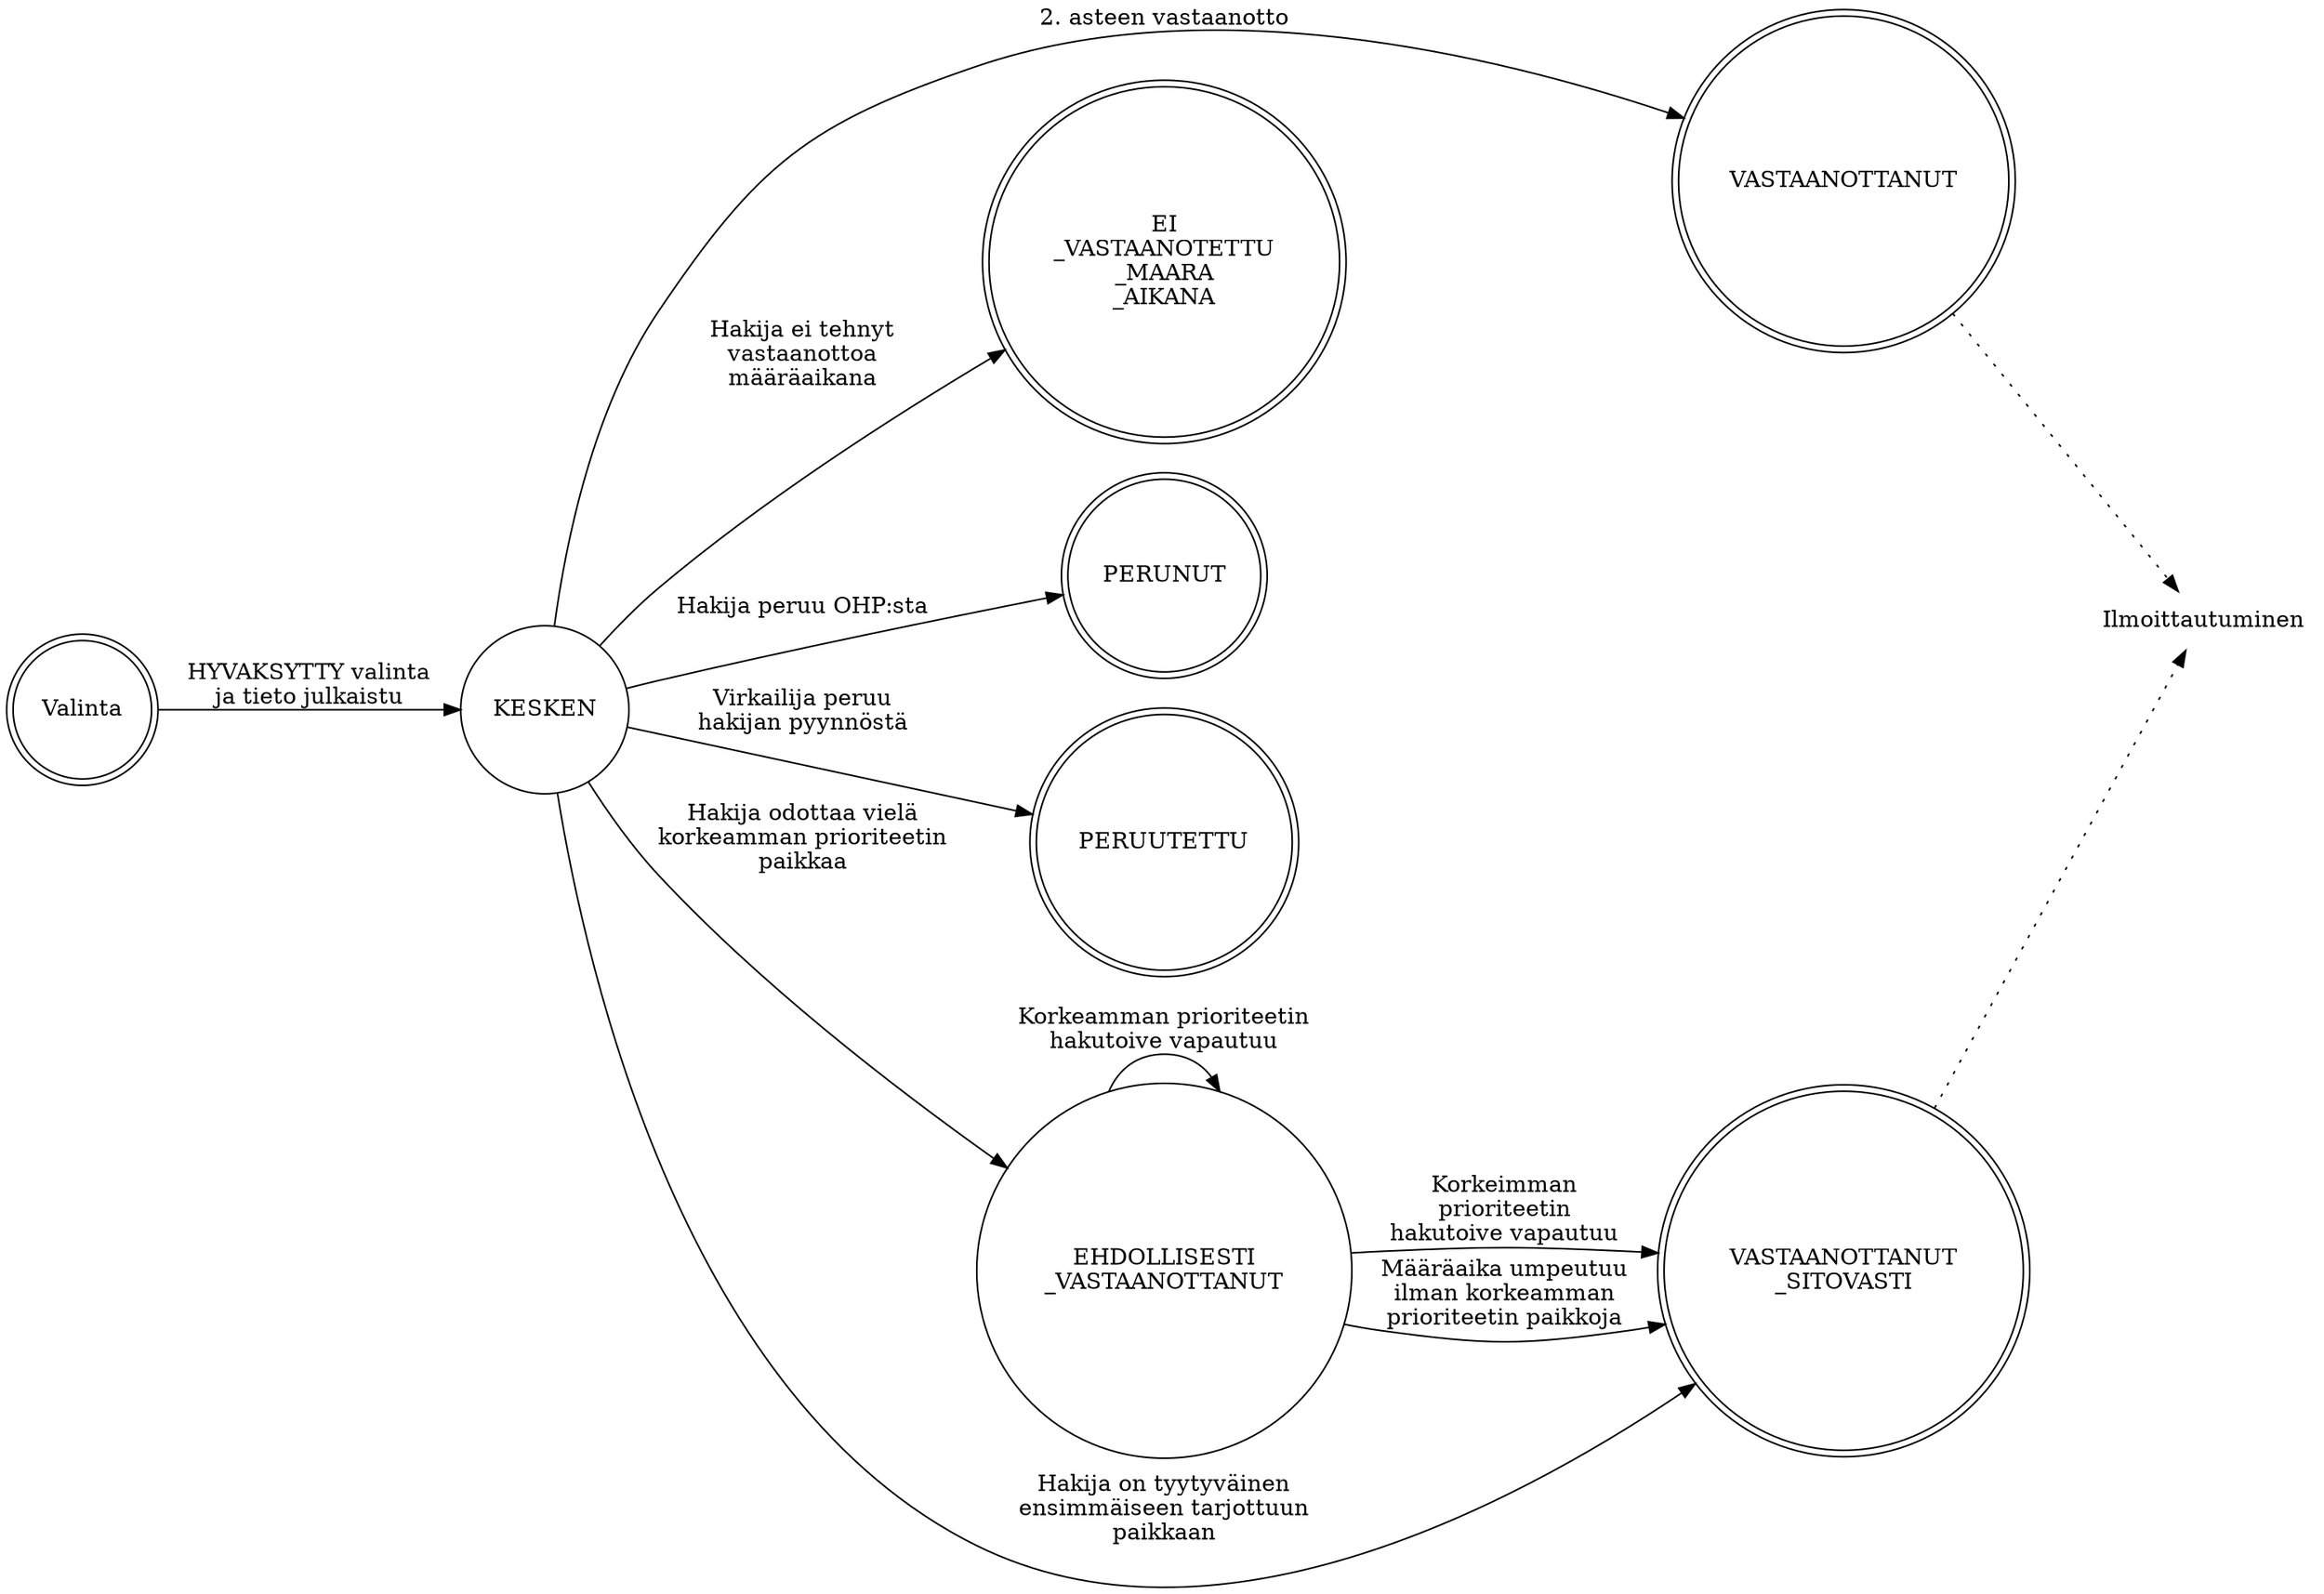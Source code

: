 digraph g {
  rankdir=LR;
  node [shape=circle];

  Valinta -> KESKEN [label="HYVAKSYTTY valinta\nja tieto julkaistu"];
  KESKEN -> VASTAANOTTANUT [label="2. asteen vastaanotto"];
  KESKEN -> EI_VASTAANOTETTU_MAARA_AIKANA [label="Hakija ei tehnyt\nvastaanottoa\nmääräaikana"];
  KESKEN -> PERUNUT [label="Hakija peruu OHP:sta"];
  KESKEN -> PERUUTETTU [label="Virkailija peruu\nhakijan pyynnöstä"];
  KESKEN -> EHDOLLISESTI_VASTAANOTTANUT [label="Hakija odottaa vielä\nkorkeamman prioriteetin\npaikkaa"];
  KESKEN -> VASTAANOTTANUT_SITOVASTI [label="Hakija on tyytyväinen\nensimmäiseen tarjottuun\npaikkaan"];
  EHDOLLISESTI_VASTAANOTTANUT -> EHDOLLISESTI_VASTAANOTTANUT [label="Korkeamman prioriteetin\nhakutoive vapautuu"];
  EHDOLLISESTI_VASTAANOTTANUT -> VASTAANOTTANUT_SITOVASTI [label="Korkeimman\nprioriteetin\nhakutoive vapautuu"];
  EHDOLLISESTI_VASTAANOTTANUT -> VASTAANOTTANUT_SITOVASTI [label="Määräaika umpeutuu\nilman korkeamman\nprioriteetin paikkoja"];

  {
    rank=same;
    VASTAANOTTANUT, VASTAANOTTANUT_SITOVASTI;
  }
  VASTAANOTTANUT, VASTAANOTTANUT_SITOVASTI -> Ilmoittautuminen [style=dotted];

  Valinta, VASTAANOTTANUT_SITOVASTI, PERUUTETTU, PERUNUT, EI_VASTAANOTETTU_MAARA_AIKANA, VASTAANOTTANUT [shape=doublecircle];
  EI_VASTAANOTETTU_MAARA_AIKANA [label="EI\n_VASTAANOTETTU\n_MAARA\n_AIKANA"]
  EHDOLLISESTI_VASTAANOTTANUT [label="EHDOLLISESTI\n_VASTAANOTTANUT"]
  VASTAANOTTANUT_SITOVASTI [label="VASTAANOTTANUT\n_SITOVASTI"]

  Ilmoittautuminen [shape=none];
}
